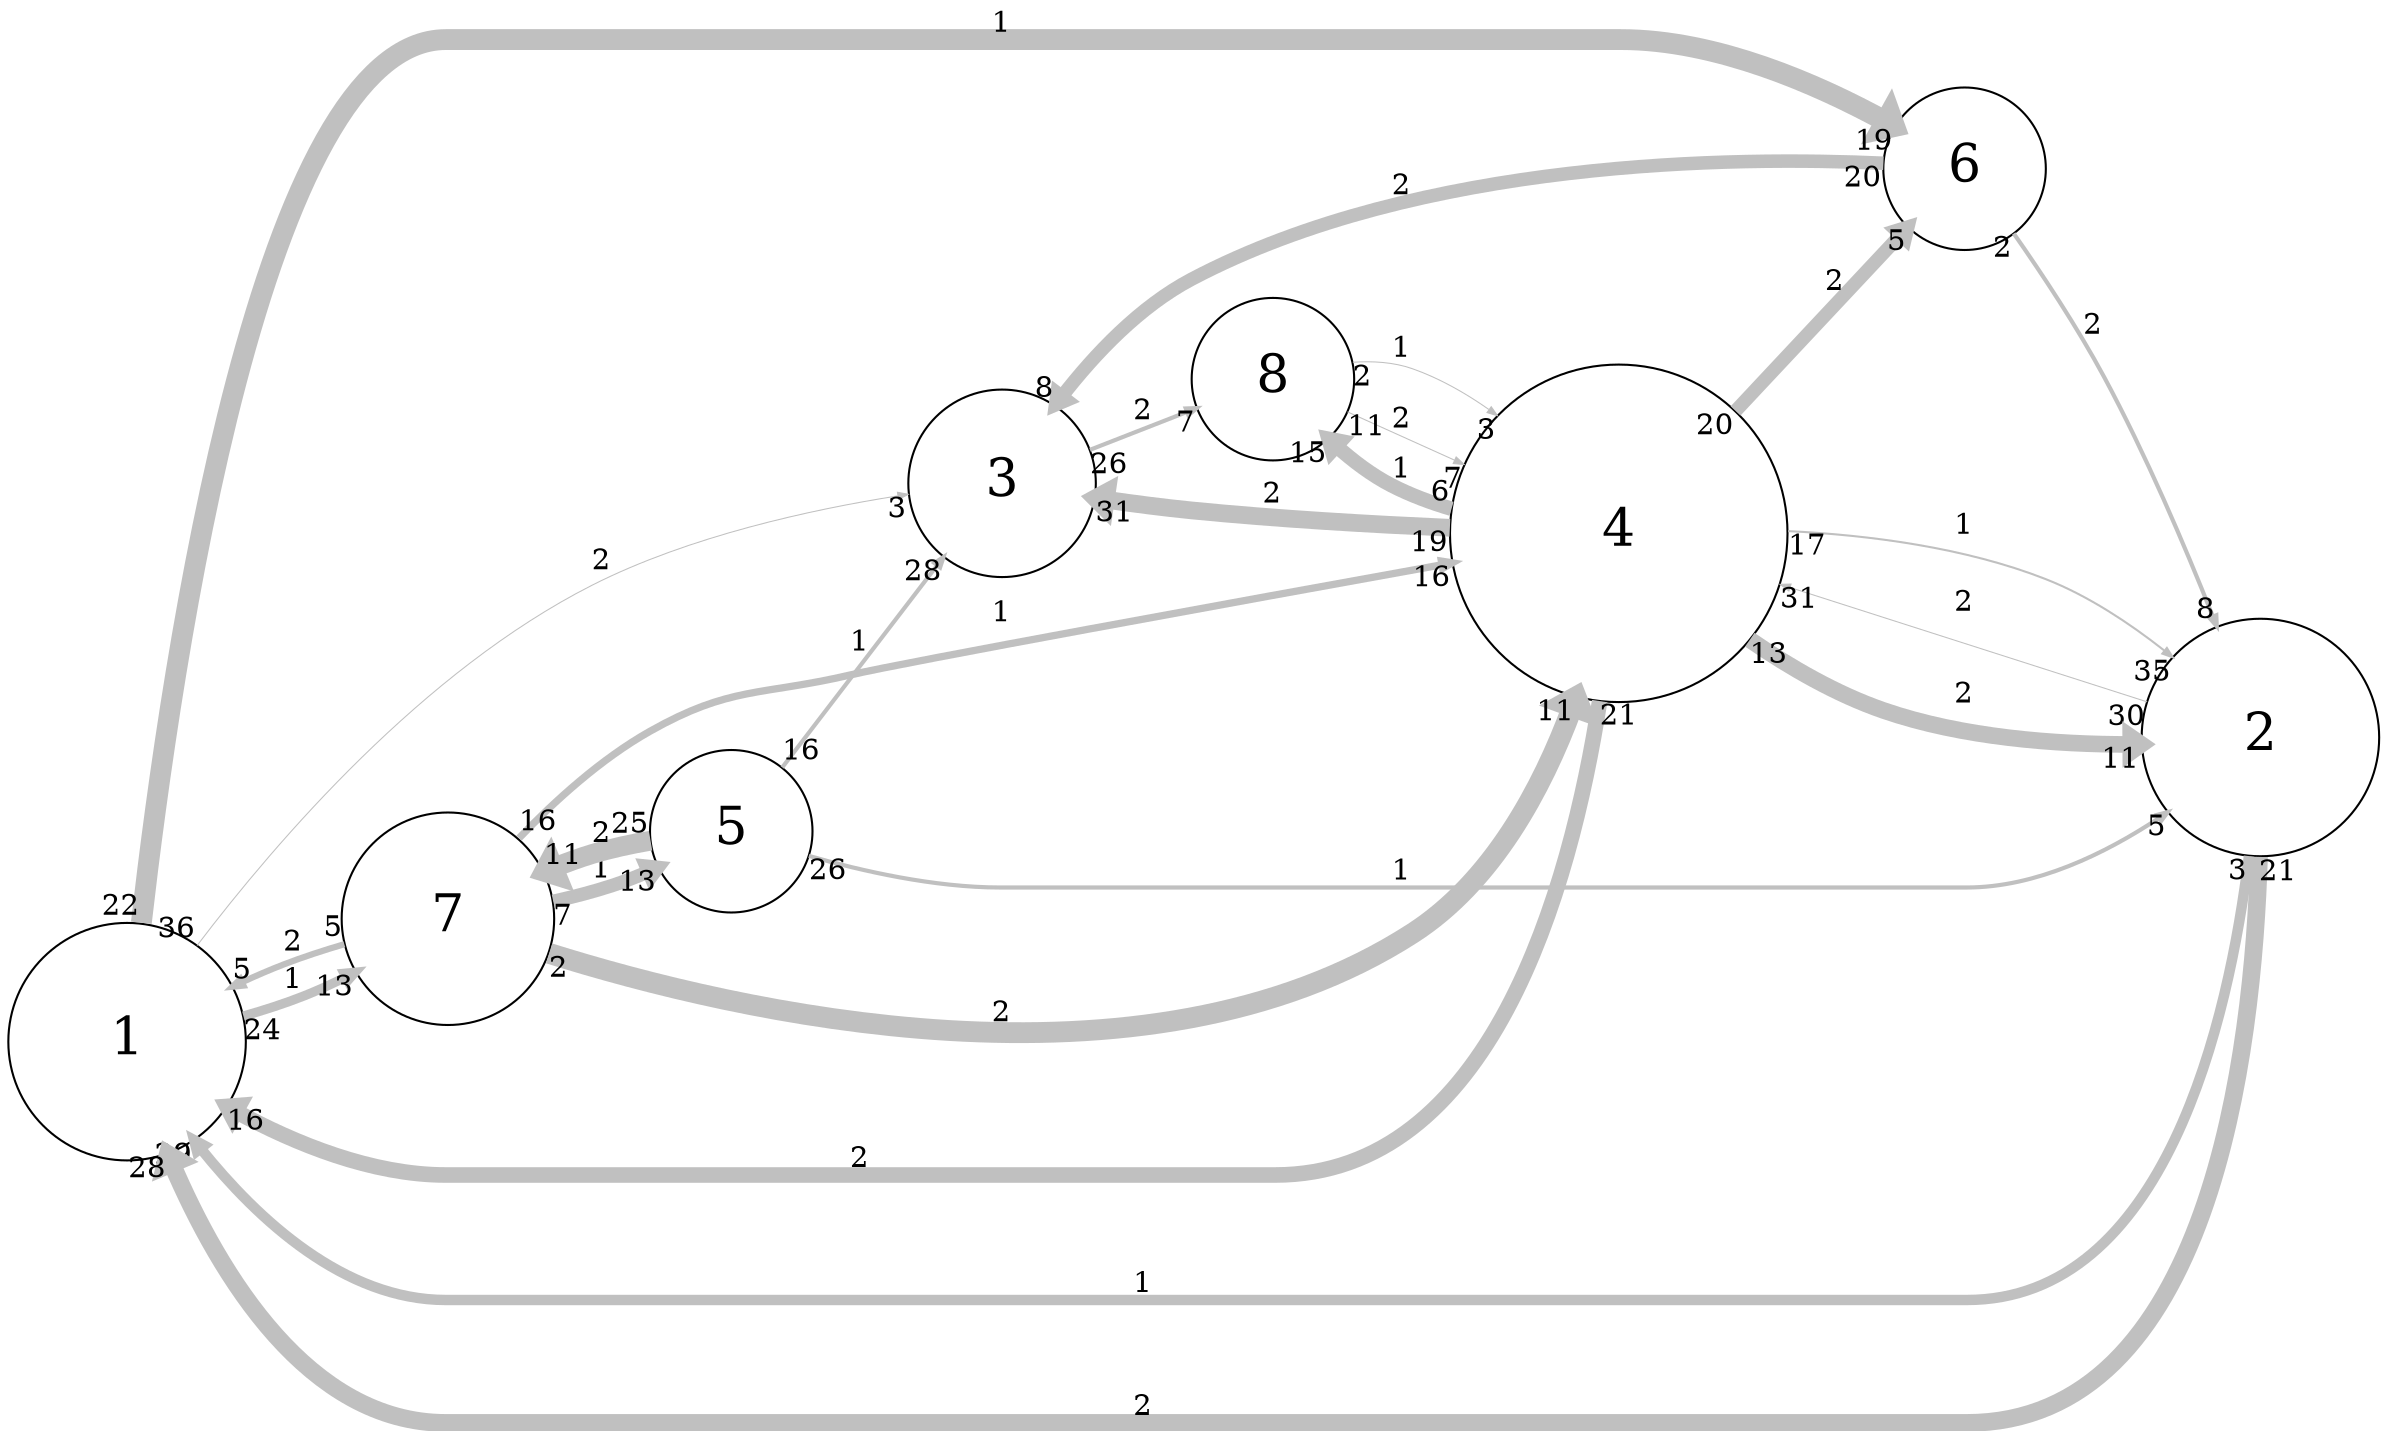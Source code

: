digraph "" {
	graph [bb="0,0,1115.2,663.5",
		overlap=false,
		rankdir=LR,
		ratio=0.5,
		scale=1,
		splines=spline
	];
	node [fontsize=25,
		label="\N",
		shape=circle
	];
	edge [arrowsize=0.5,
		splines=true
	];
	0	[height=1.5833,
		label=1,
		pos="57.25,174",
		width=1.5833];
	2	[height=1.25,
		label=3,
		pos="467.25,438",
		width=1.25];
	0 -> 2	[key=0,
		capacity=2,
		color=grey,
		from_pd=35,
		head_lp="418.96,423.39",
		headlabel=3,
		label=2,
		lp="280.25,399.25",
		penwidth=0.5,
		pos="e,422.33,431.64 91.059,220.16 129.47,270.35 197.98,348.65 276.88,388 321.72,410.37 377.7,423.55 417.13,430.71",
		pt=20,
		tail_lp="84.309,228.41",
		taillabel=36,
		to_pd=2];
	5	[height=1.0833,
		label=6,
		pos="919.25,589",
		width=1.0833];
	0 -> 5	[key=0,
		capacity=1,
		color=grey,
		from_pd=21,
		head_lp="878.51,616.72",
		headlabel=19,
		label=1,
		lp="467.25,655.25",
		penwidth=10.0,
		pos="e,885.26,608.47 63.939,231.05 78.064,356.86 119.99,647 206.25,647 206.25,647 206.25,647 757.25,647 798.66,647 842.7,629.81 874.24,\
614.14",
		pt=1,
		tail_lp="57.189,239.3",
		taillabel=22,
		to_pd=18];
	6	[height=1.4167,
		label=7,
		pos="207.25,233",
		width=1.4167];
	0 -> 6	[key=0,
		capacity=1,
		color=grey,
		from_pd=23,
		head_lp="152.72,222.6",
		headlabel=13,
		label=1,
		lp="135.25,214.25",
		penwidth=4.5,
		pos="e,159.47,214.35 110.43,194.8 123.04,199.83 136.57,205.22 149.39,210.33",
		pt=12,
		tail_lp="117.18,186.55",
		taillabel=24,
		to_pd=12];
	7	[height=1.0833,
		label=8,
		pos="594.25,488",
		width=1.0833];
	2 -> 7	[key=0,
		capacity=2,
		color=grey,
		from_pd=25,
		head_lp="554.1,465.44",
		headlabel=7,
		label=2,
		lp="533.25,472.25",
		penwidth=2.0,
		pos="e,557.47,473.69 509.53,454.51 522.61,459.74 537.09,465.54 550.29,470.82",
		pt=17,
		tail_lp="516.28,446.26",
		taillabel=26,
		to_pd=6];
	5 -> 2	[key=0,
		capacity=2,
		color=grey,
		from_pd=19,
		head_lp="488.44,483.89",
		headlabel=8,
		label=2,
		lp="654.25,581.25",
		penwidth=6.5,
		pos="e,491.81,475.64 880.09,591.68 810.9,594.83 662.02,593.62 555.25,536 532.88,523.93 513.47,503.73 498.69,484.8",
		pt=8,
		tail_lp="873.34,583.43",
		taillabel=20,
		to_pd=7];
	1	[height=1.5833,
		label=2,
		pos="1058.2,319",
		width=1.5833];
	5 -> 1	[key=0,
		capacity=2,
		color=grey,
		from_pd=1,
		head_lp="1033.6,380.29",
		headlabel=8,
		label=2,
		lp="980.25,509.25",
		penwidth=2.0,
		pos="e,1037,372.04 942.45,557.25 955.29,538.21 971.28,513.25 983.62,490 1002.6,454.3 1020.6,412.68 1034,379.44",
		pt=17,
		tail_lp="945.83,549",
		taillabel=2,
		to_pd=7];
	6 -> 0	[key=0,
		capacity=2,
		color=grey,
		from_pd=4,
		head_lp="117.88,168.65",
		headlabel=5,
		label=2,
		lp="135.25,192.25",
		penwidth=3.0,
		pos="e,114.51,176.9 168.23,200 159.06,193.55 148.92,187.55 138.62,183.5 133.88,181.64 128.88,180.11 123.77,178.86",
		pt=15,
		tail_lp="164.85,208.25",
		taillabel=5,
		to_pd=4];
	3	[height=2.25,
		label=4,
		pos="756.25,412",
		width=2.25];
	6 -> 3	[key=0,
		capacity=2,
		color=grey,
		from_pd=1,
		head_lp="740.35,325.76",
		headlabel=11,
		label=2,
		lp="467.25,193.25",
		penwidth=10.0,
		pos="e,733.6,334.01 255.84,216.92 343.26,190.53 531.97,148.53 657.62,229 691.14,250.46 713.92,287.51 728.98,322.68",
		pt=1,
		tail_lp="259.21,208.67",
		taillabel=2,
		to_pd=10];
	6 -> 3	[key=1,
		capacity=1,
		color=grey,
		from_pd=15,
		head_lp="669.44,405.69",
		headlabel=16,
		label=1,
		lp="467.25,376.25",
		penwidth=3.5,
		pos="e,676.19,397.44 239.97,272.06 256.49,290.02 278.06,310.14 301.25,323 339.95,344.46 354.6,337.76 397.88,347 448.38,357.79 461.43,\
358.29 512.25,367.5 563.26,376.74 620.28,387.18 666.26,395.62",
		pt=14,
		tail_lp="233.22,280.31",
		taillabel=16,
		to_pd=15];
	4	[height=1.0833,
		label=5,
		pos="340.25,275",
		width=1.0833];
	6 -> 4	[key=0,
		capacity=1,
		color=grey,
		from_pd=6,
		head_lp="294.54,261.62",
		headlabel=13,
		label=1,
		lp="280.25,274.25",
		penwidth=6.5,
		pos="e,301.29,269.87 253.41,255.31 261.11,258.56 269.13,261.61 276.88,264 281.13,265.31 285.59,266.49 290.1,267.53",
		pt=8,
		tail_lp="256.78,263.56",
		taillabel=7,
		to_pd=12];
	1 -> 0	[key=0,
		capacity=1,
		color=grey,
		from_pd=2,
		head_lp="98.099,119.71",
		headlabel=29,
		label=1,
		lp="533.25,68.25",
		penwidth=5.0,
		pos="e,91.349,127.96 1052.1,261.84 1041.7,185.57 1010.9,60 920.25,60 206.25,60 206.25,60 206.25,60 163.41,60 125.38,90.347 98.599,119.73",
		pt=11,
		tail_lp="1048.7,253.59",
		taillabel=3,
		to_pd=28];
	1 -> 0	[key=1,
		capacity=2,
		color=grey,
		from_pd=20,
		head_lp="84.43,112.12",
		headlabel=28,
		label=2,
		lp="533.25,8.25",
		penwidth=8.5,
		pos="e,77.68,120.37 1057.3,261.6 1054.1,169.76 1032.8,0 920.25,0 206.25,0 206.25,0 206.25,0 146.71,0 106.1,59.853 82.695,109.35",
		pt=4,
		tail_lp="1064.1,253.35",
		taillabel=21,
		to_pd=27];
	1 -> 3	[key=0,
		capacity=2,
		color=grey,
		from_pd=29,
		head_lp="837.01,386.56",
		headlabel=31,
		label=2,
		lp="919.25,368.25",
		penwidth=0.5,
		pos="e,830.26,378.31 1001.9,329.01 966.69,336.04 920.27,346.49 880.25,359.5 865.47,364.3 850.01,370.18 835.24,376.25",
		pt=20,
		tail_lp="995.19,337.26",
		taillabel=30,
		to_pd=30];
	3 -> 0	[key=0,
		capacity=2,
		color=grey,
		from_pd=20,
		head_lp="113.17,136.41",
		headlabel=16,
		label=2,
		lp="401.25,124.25",
		penwidth=7.5,
		pos="e,106.42,144.66 746.32,331.12 731.63,243.48 693.39,116 595.25,116 206.25,116 206.25,116 206.25,116 175.45,116 143.37,127.03 116.98,\
139.46",
		pt=6,
		tail_lp="753.07,322.87",
		taillabel=21,
		to_pd=15];
	3 -> 2	[key=0,
		capacity=2,
		color=grey,
		from_pd=18,
		head_lp="518.68,421.52",
		headlabel=31,
		label=2,
		lp="594.25,431.25",
		penwidth=8.5,
		pos="e,511.93,429.77 674.8,414.65 638.24,416.36 594.48,419.12 555.25,423.5 545.08,424.64 534.29,426.17 523.89,427.81",
		pt=4,
		tail_lp="668.05,422.9",
		taillabel=19,
		to_pd=30];
	3 -> 5	[key=0,
		capacity=2,
		color=grey,
		from_pd=19,
		head_lp="889.15,552.47",
		headlabel=5,
		label=2,
		lp="859.25,534.25",
		penwidth=6.5,
		pos="e,892.52,560.72 811.31,471.43 835.61,498.15 863.53,528.84 884.74,552.16",
		pt=8,
		tail_lp="818.06,479.68",
		taillabel=20,
		to_pd=4];
	3 -> 1	[key=0,
		capacity=2,
		color=grey,
		from_pd=12,
		head_lp="1021.3,375.61",
		headlabel=11,
		label=2,
		lp="919.25,444.25",
		penwidth=8.0,
		pos="e,1028,367.36 834.96,432.21 881.77,439.76 940.46,440.6 983.62,412 997.71,402.67 1010.3,389.76 1021,376.53",
		pt=5,
		tail_lp="841.71,440.46",
		taillabel=13,
		to_pd=10];
	3 -> 1	[key=1,
		capacity=1,
		color=grey,
		from_pd=16,
		head_lp="1003.5,358.72",
		headlabel=35,
		label=1,
		lp="919.25,405.25",
		penwidth=1.0,
		pos="e,1010.3,350.47 837.18,404.12 874.73,398.81 919.62,390.09 958.25,376 974.1,370.22 990.34,361.99 1005,353.57",
		pt=19,
		tail_lp="843.93,412.37",
		taillabel=17,
		to_pd=34];
	3 -> 7	[key=0,
		capacity=1,
		color=grey,
		from_pd=5,
		head_lp="639.63,487.85",
		headlabel=15,
		label=1,
		lp="654.25,502.25",
		penwidth=7.0,
		pos="e,632.88,496.1 698.76,469.65 686.19,479.22 672.23,487.73 657.62,493 653.38,494.53 648.87,495.44 644.29,495.87",
		pt=7,
		tail_lp="695.39,461.4",
		taillabel=6,
		to_pd=14];
	7 -> 3	[key=0,
		capacity=1,
		color=grey,
		from_pd=1,
		head_lp="685.87,438.31",
		headlabel=3,
		label=1,
		lp="654.25,469.25",
		penwidth=0.5,
		pos="e,682.49,446.56 629.97,471.51 643.96,464.86 660.71,456.91 677.34,449.01",
		pt=20,
		tail_lp="633.34,463.26",
		taillabel=2,
		to_pd=2];
	7 -> 3	[key=1,
		capacity=2,
		color=grey,
		from_pd=10,
		head_lp="673.11,435.88",
		headlabel=7,
		label=2,
		lp="654.25,446.25",
		penwidth=0.5,
		pos="e,676.48,427.63 621.55,459.95 630.23,452.04 640.37,444.08 650.88,438.5 657.26,435.11 664.09,432.14 671.1,429.55",
		pt=20,
		tail_lp="614.8,451.7",
		taillabel=11,
		to_pd=6];
	4 -> 2	[key=0,
		capacity=1,
		color=grey,
		from_pd=15,
		head_lp="432.4,394.41",
		headlabel=28,
		label=1,
		lp="401.25,365.25",
		penwidth=2.0,
		pos="e,439.15,402.66 364.76,305.66 384.42,331.29 412.65,368.1 434.35,396.4",
		pt=17,
		tail_lp="358.01,313.91",
		taillabel=16,
		to_pd=27];
	4 -> 6	[key=0,
		capacity=2,
		color=grey,
		from_pd=24,
		head_lp="264.56,232.31",
		headlabel=11,
		label=2,
		lp="280.25,256.25",
		penwidth=9.5,
		pos="e,257.81,240.56 305.45,256.49 298.38,253.14 290.87,249.94 283.62,247.5 279.14,245.99 274.44,244.62 269.68,243.38",
		pt=2,
		tail_lp="298.7,248.24",
		taillabel=25,
		to_pd=10];
	4 -> 1	[key=0,
		capacity=1,
		color=grey,
		from_pd=25,
		head_lp="1009.3,292.25",
		headlabel=5,
		label=1,
		lp="654.25,259.25",
		penwidth=2.0,
		pos="e,1012.7,284 378.09,264.12 402.8,257.77 436.2,251 466.25,251 466.25,251 466.25,251 920.25,251 950.71,251 981.38,264.65 1006,279.73",
		pt=17,
		tail_lp="384.84,272.37",
		taillabel=26,
		to_pd=4];
}
